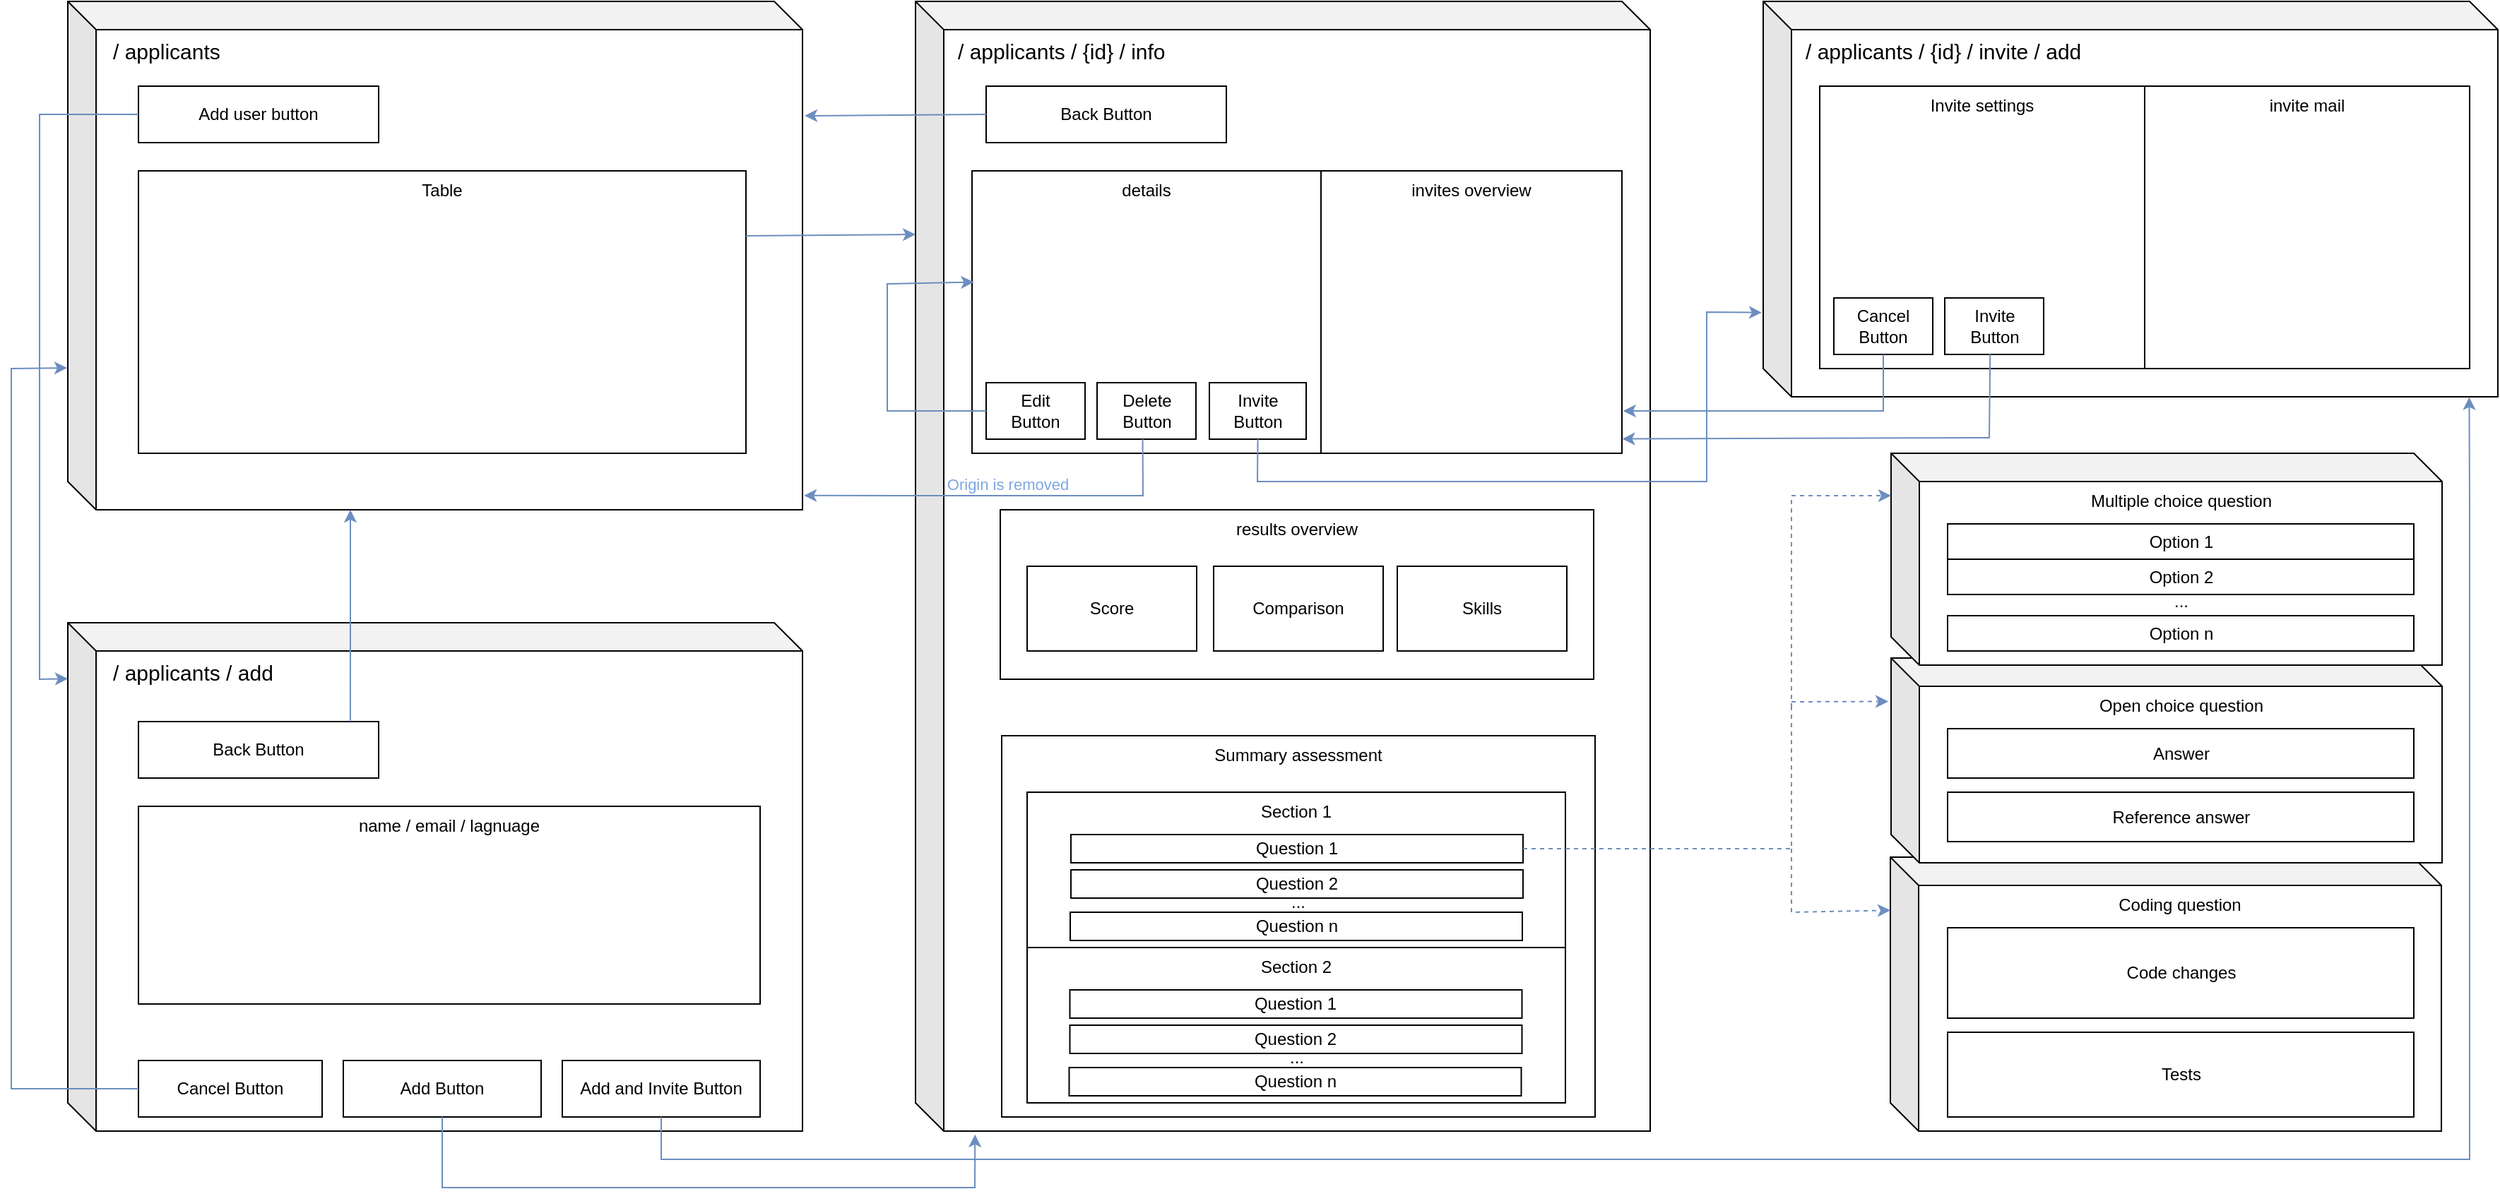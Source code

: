 <mxfile version="26.0.8">
  <diagram name="Pagina-1" id="24wl4rJfPtHlZv77M8ec">
    <mxGraphModel dx="2625" dy="1415" grid="1" gridSize="10" guides="1" tooltips="1" connect="1" arrows="1" fold="1" page="1" pageScale="1" pageWidth="1200" pageHeight="1920" math="0" shadow="0">
      <root>
        <mxCell id="0" />
        <mxCell id="1" parent="0" />
        <mxCell id="Ht8Bc9fi52HaijCVLVB0-2" value="" style="shape=cube;whiteSpace=wrap;html=1;boundedLbl=1;backgroundOutline=1;darkOpacity=0.05;darkOpacity2=0.1;" vertex="1" parent="1">
          <mxGeometry x="160" y="40" width="520" height="360" as="geometry" />
        </mxCell>
        <mxCell id="Ht8Bc9fi52HaijCVLVB0-3" value="&lt;div&gt;&lt;font style=&quot;font-size: 15px;&quot;&gt;/ applicants&lt;/font&gt;&lt;/div&gt;" style="text;html=1;align=left;verticalAlign=middle;whiteSpace=wrap;rounded=0;" vertex="1" parent="1">
          <mxGeometry x="190" y="60" width="170" height="30" as="geometry" />
        </mxCell>
        <mxCell id="Ht8Bc9fi52HaijCVLVB0-5" value="" style="shape=cube;whiteSpace=wrap;html=1;boundedLbl=1;backgroundOutline=1;darkOpacity=0.05;darkOpacity2=0.1;" vertex="1" parent="1">
          <mxGeometry x="160" y="480" width="520" height="360" as="geometry" />
        </mxCell>
        <mxCell id="Ht8Bc9fi52HaijCVLVB0-6" value="&lt;div&gt;Table&lt;/div&gt;" style="rounded=0;whiteSpace=wrap;html=1;verticalAlign=top;" vertex="1" parent="1">
          <mxGeometry x="210" y="160" width="430" height="200" as="geometry" />
        </mxCell>
        <mxCell id="Ht8Bc9fi52HaijCVLVB0-7" value="&lt;div&gt;Add user button&lt;/div&gt;" style="rounded=0;whiteSpace=wrap;html=1;" vertex="1" parent="1">
          <mxGeometry x="210" y="100" width="170" height="40" as="geometry" />
        </mxCell>
        <mxCell id="Ht8Bc9fi52HaijCVLVB0-8" value="&lt;div&gt;&lt;font style=&quot;font-size: 15px;&quot;&gt;/ applicants / add&lt;br&gt;&lt;/font&gt;&lt;/div&gt;" style="text;html=1;align=left;verticalAlign=middle;whiteSpace=wrap;rounded=0;" vertex="1" parent="1">
          <mxGeometry x="190" y="500" width="170" height="30" as="geometry" />
        </mxCell>
        <mxCell id="Ht8Bc9fi52HaijCVLVB0-9" value="" style="shape=cube;whiteSpace=wrap;html=1;boundedLbl=1;backgroundOutline=1;darkOpacity=0.05;darkOpacity2=0.1;" vertex="1" parent="1">
          <mxGeometry x="760" y="40" width="520" height="800" as="geometry" />
        </mxCell>
        <mxCell id="Ht8Bc9fi52HaijCVLVB0-10" value="&lt;div&gt;&lt;font style=&quot;font-size: 15px;&quot;&gt;/ applicants / {id} / info&lt;br&gt;&lt;/font&gt;&lt;/div&gt;" style="text;html=1;align=left;verticalAlign=middle;whiteSpace=wrap;rounded=0;" vertex="1" parent="1">
          <mxGeometry x="788" y="60" width="170" height="30" as="geometry" />
        </mxCell>
        <mxCell id="Ht8Bc9fi52HaijCVLVB0-11" value="" style="shape=cube;whiteSpace=wrap;html=1;boundedLbl=1;backgroundOutline=1;darkOpacity=0.05;darkOpacity2=0.1;" vertex="1" parent="1">
          <mxGeometry x="1360" y="40" width="520" height="280" as="geometry" />
        </mxCell>
        <mxCell id="Ht8Bc9fi52HaijCVLVB0-12" value="&lt;div&gt;&lt;font style=&quot;font-size: 15px;&quot;&gt;/ applicants / {id} / invite / add&lt;/font&gt;&lt;/div&gt;" style="text;html=1;align=left;verticalAlign=middle;whiteSpace=wrap;rounded=0;" vertex="1" parent="1">
          <mxGeometry x="1388" y="60" width="322" height="30" as="geometry" />
        </mxCell>
        <mxCell id="Ht8Bc9fi52HaijCVLVB0-14" value="Back Button" style="rounded=0;whiteSpace=wrap;html=1;" vertex="1" parent="1">
          <mxGeometry x="210" y="550" width="170" height="40" as="geometry" />
        </mxCell>
        <mxCell id="Ht8Bc9fi52HaijCVLVB0-15" value="Back Button" style="rounded=0;whiteSpace=wrap;html=1;" vertex="1" parent="1">
          <mxGeometry x="810" y="100" width="170" height="40" as="geometry" />
        </mxCell>
        <mxCell id="Ht8Bc9fi52HaijCVLVB0-16" value="name / email / lagnuage" style="rounded=0;whiteSpace=wrap;html=1;verticalAlign=top;" vertex="1" parent="1">
          <mxGeometry x="210" y="610" width="440" height="140" as="geometry" />
        </mxCell>
        <mxCell id="Ht8Bc9fi52HaijCVLVB0-17" value="Add Button" style="rounded=0;whiteSpace=wrap;html=1;" vertex="1" parent="1">
          <mxGeometry x="355" y="790" width="140" height="40" as="geometry" />
        </mxCell>
        <mxCell id="Ht8Bc9fi52HaijCVLVB0-18" value="Cancel Button" style="rounded=0;whiteSpace=wrap;html=1;" vertex="1" parent="1">
          <mxGeometry x="210" y="790" width="130" height="40" as="geometry" />
        </mxCell>
        <mxCell id="Ht8Bc9fi52HaijCVLVB0-19" value="&lt;div&gt;Add and Invite Button&lt;/div&gt;" style="rounded=0;whiteSpace=wrap;html=1;" vertex="1" parent="1">
          <mxGeometry x="510" y="790" width="140" height="40" as="geometry" />
        </mxCell>
        <mxCell id="Ht8Bc9fi52HaijCVLVB0-20" value="details" style="rounded=0;whiteSpace=wrap;html=1;align=center;verticalAlign=top;" vertex="1" parent="1">
          <mxGeometry x="800" y="160" width="247" height="200" as="geometry" />
        </mxCell>
        <mxCell id="Ht8Bc9fi52HaijCVLVB0-21" value="invites overview" style="rounded=0;whiteSpace=wrap;html=1;verticalAlign=top;" vertex="1" parent="1">
          <mxGeometry x="1047" y="160" width="213" height="200" as="geometry" />
        </mxCell>
        <mxCell id="Ht8Bc9fi52HaijCVLVB0-22" value="&lt;div&gt;Edit&lt;/div&gt;&lt;div&gt;Button&lt;/div&gt;" style="rounded=0;whiteSpace=wrap;html=1;" vertex="1" parent="1">
          <mxGeometry x="810" y="310" width="70" height="40" as="geometry" />
        </mxCell>
        <mxCell id="Ht8Bc9fi52HaijCVLVB0-23" value="&lt;div&gt;Delete&lt;br&gt;&lt;/div&gt;&lt;div&gt;Button&lt;/div&gt;" style="rounded=0;whiteSpace=wrap;html=1;" vertex="1" parent="1">
          <mxGeometry x="888.5" y="310" width="70" height="40" as="geometry" />
        </mxCell>
        <mxCell id="Ht8Bc9fi52HaijCVLVB0-24" value="&lt;div&gt;Invite&lt;br&gt;&lt;/div&gt;&lt;div&gt;Button&lt;/div&gt;" style="rounded=0;whiteSpace=wrap;html=1;" vertex="1" parent="1">
          <mxGeometry x="968" y="310" width="68.5" height="40" as="geometry" />
        </mxCell>
        <mxCell id="Ht8Bc9fi52HaijCVLVB0-27" value="results overview" style="rounded=0;whiteSpace=wrap;html=1;verticalAlign=top;" vertex="1" parent="1">
          <mxGeometry x="820" y="400" width="420" height="120" as="geometry" />
        </mxCell>
        <mxCell id="Ht8Bc9fi52HaijCVLVB0-28" value="Score" style="rounded=0;whiteSpace=wrap;html=1;" vertex="1" parent="1">
          <mxGeometry x="839" y="440" width="120" height="60" as="geometry" />
        </mxCell>
        <mxCell id="Ht8Bc9fi52HaijCVLVB0-29" value="Comparison" style="rounded=0;whiteSpace=wrap;html=1;" vertex="1" parent="1">
          <mxGeometry x="971" y="440" width="120" height="60" as="geometry" />
        </mxCell>
        <mxCell id="Ht8Bc9fi52HaijCVLVB0-30" value="Skills" style="rounded=0;whiteSpace=wrap;html=1;" vertex="1" parent="1">
          <mxGeometry x="1101" y="440" width="120" height="60" as="geometry" />
        </mxCell>
        <mxCell id="Ht8Bc9fi52HaijCVLVB0-31" value="Summary assessment" style="rounded=0;whiteSpace=wrap;html=1;verticalAlign=top;" vertex="1" parent="1">
          <mxGeometry x="821" y="560" width="420" height="270" as="geometry" />
        </mxCell>
        <mxCell id="Ht8Bc9fi52HaijCVLVB0-32" value="Section 1" style="rounded=0;whiteSpace=wrap;html=1;verticalAlign=top;" vertex="1" parent="1">
          <mxGeometry x="839" y="600" width="381" height="110" as="geometry" />
        </mxCell>
        <mxCell id="Ht8Bc9fi52HaijCVLVB0-34" value="Question 1" style="rounded=0;whiteSpace=wrap;html=1;" vertex="1" parent="1">
          <mxGeometry x="870" y="630" width="320" height="20" as="geometry" />
        </mxCell>
        <mxCell id="Ht8Bc9fi52HaijCVLVB0-35" value="Question 2" style="rounded=0;whiteSpace=wrap;html=1;" vertex="1" parent="1">
          <mxGeometry x="870" y="655" width="320" height="20" as="geometry" />
        </mxCell>
        <mxCell id="Ht8Bc9fi52HaijCVLVB0-36" value="Question n" style="rounded=0;whiteSpace=wrap;html=1;" vertex="1" parent="1">
          <mxGeometry x="869.5" y="685" width="320" height="20" as="geometry" />
        </mxCell>
        <mxCell id="Ht8Bc9fi52HaijCVLVB0-37" value="&lt;font&gt;...&lt;/font&gt;" style="text;html=1;align=center;verticalAlign=middle;whiteSpace=wrap;rounded=0;" vertex="1" parent="1">
          <mxGeometry x="1001" y="670" width="60" height="15" as="geometry" />
        </mxCell>
        <mxCell id="Ht8Bc9fi52HaijCVLVB0-40" value="&lt;div&gt;Section 2&lt;br&gt;&lt;/div&gt;" style="rounded=0;whiteSpace=wrap;html=1;verticalAlign=top;" vertex="1" parent="1">
          <mxGeometry x="839" y="710" width="381" height="110" as="geometry" />
        </mxCell>
        <mxCell id="Ht8Bc9fi52HaijCVLVB0-44" value="Question 1" style="rounded=0;whiteSpace=wrap;html=1;" vertex="1" parent="1">
          <mxGeometry x="869.25" y="740" width="320" height="20" as="geometry" />
        </mxCell>
        <mxCell id="Ht8Bc9fi52HaijCVLVB0-45" value="Question 2" style="rounded=0;whiteSpace=wrap;html=1;" vertex="1" parent="1">
          <mxGeometry x="869.25" y="765" width="320" height="20" as="geometry" />
        </mxCell>
        <mxCell id="Ht8Bc9fi52HaijCVLVB0-46" value="Question n" style="rounded=0;whiteSpace=wrap;html=1;" vertex="1" parent="1">
          <mxGeometry x="868.75" y="795" width="320" height="20" as="geometry" />
        </mxCell>
        <mxCell id="Ht8Bc9fi52HaijCVLVB0-47" value="&lt;font&gt;...&lt;/font&gt;" style="text;html=1;align=center;verticalAlign=middle;whiteSpace=wrap;rounded=0;" vertex="1" parent="1">
          <mxGeometry x="1000.25" y="780" width="60" height="15" as="geometry" />
        </mxCell>
        <mxCell id="Ht8Bc9fi52HaijCVLVB0-48" value="Invite settings" style="rounded=0;whiteSpace=wrap;html=1;verticalAlign=top;" vertex="1" parent="1">
          <mxGeometry x="1400" y="100" width="230" height="200" as="geometry" />
        </mxCell>
        <mxCell id="Ht8Bc9fi52HaijCVLVB0-50" value="&lt;div&gt;invite mail&lt;/div&gt;&lt;div&gt;&lt;br&gt;&lt;/div&gt;" style="rounded=0;whiteSpace=wrap;html=1;verticalAlign=top;" vertex="1" parent="1">
          <mxGeometry x="1630" y="100" width="230" height="200" as="geometry" />
        </mxCell>
        <mxCell id="Ht8Bc9fi52HaijCVLVB0-51" value="&lt;div&gt;Cancel&lt;br&gt;&lt;/div&gt;&lt;div&gt;Button&lt;/div&gt;" style="rounded=0;whiteSpace=wrap;html=1;" vertex="1" parent="1">
          <mxGeometry x="1410" y="250" width="70" height="40" as="geometry" />
        </mxCell>
        <mxCell id="Ht8Bc9fi52HaijCVLVB0-52" value="&lt;div&gt;Invite&lt;br&gt;&lt;/div&gt;&lt;div&gt;Button&lt;/div&gt;" style="rounded=0;whiteSpace=wrap;html=1;" vertex="1" parent="1">
          <mxGeometry x="1488.5" y="250" width="70" height="40" as="geometry" />
        </mxCell>
        <mxCell id="Ht8Bc9fi52HaijCVLVB0-53" value="&lt;div&gt;Coding question&lt;/div&gt;" style="shape=cube;whiteSpace=wrap;html=1;boundedLbl=1;backgroundOutline=1;darkOpacity=0.05;darkOpacity2=0.1;verticalAlign=top;" vertex="1" parent="1">
          <mxGeometry x="1450" y="646" width="390" height="194" as="geometry" />
        </mxCell>
        <mxCell id="Ht8Bc9fi52HaijCVLVB0-54" value="&lt;div&gt;Open choice question&lt;/div&gt;" style="shape=cube;whiteSpace=wrap;html=1;boundedLbl=1;backgroundOutline=1;darkOpacity=0.05;darkOpacity2=0.1;verticalAlign=top;" vertex="1" parent="1">
          <mxGeometry x="1450.5" y="505" width="390" height="145" as="geometry" />
        </mxCell>
        <mxCell id="Ht8Bc9fi52HaijCVLVB0-55" value="Multiple choice question" style="shape=cube;whiteSpace=wrap;html=1;boundedLbl=1;backgroundOutline=1;darkOpacity=0.05;darkOpacity2=0.1;verticalAlign=top;" vertex="1" parent="1">
          <mxGeometry x="1450.5" y="360" width="390" height="150" as="geometry" />
        </mxCell>
        <mxCell id="Ht8Bc9fi52HaijCVLVB0-56" value="Option 1" style="rounded=0;whiteSpace=wrap;html=1;" vertex="1" parent="1">
          <mxGeometry x="1490.5" y="410" width="330" height="25" as="geometry" />
        </mxCell>
        <mxCell id="Ht8Bc9fi52HaijCVLVB0-57" value="&lt;div&gt;Option 2&lt;/div&gt;" style="rounded=0;whiteSpace=wrap;html=1;" vertex="1" parent="1">
          <mxGeometry x="1490.5" y="435" width="330" height="25" as="geometry" />
        </mxCell>
        <mxCell id="Ht8Bc9fi52HaijCVLVB0-58" value="Option n" style="rounded=0;whiteSpace=wrap;html=1;" vertex="1" parent="1">
          <mxGeometry x="1490.5" y="475" width="330" height="25" as="geometry" />
        </mxCell>
        <mxCell id="Ht8Bc9fi52HaijCVLVB0-62" value="&lt;font&gt;...&lt;/font&gt;" style="text;html=1;align=center;verticalAlign=middle;whiteSpace=wrap;rounded=0;" vertex="1" parent="1">
          <mxGeometry x="1625.5" y="457.5" width="60" height="15" as="geometry" />
        </mxCell>
        <mxCell id="Ht8Bc9fi52HaijCVLVB0-63" value="Answer" style="rounded=0;whiteSpace=wrap;html=1;" vertex="1" parent="1">
          <mxGeometry x="1490.5" y="555" width="330" height="35" as="geometry" />
        </mxCell>
        <mxCell id="Ht8Bc9fi52HaijCVLVB0-64" value="Reference answer" style="rounded=0;whiteSpace=wrap;html=1;" vertex="1" parent="1">
          <mxGeometry x="1490.5" y="600" width="330" height="35" as="geometry" />
        </mxCell>
        <mxCell id="Ht8Bc9fi52HaijCVLVB0-65" value="Code changes" style="rounded=0;whiteSpace=wrap;html=1;" vertex="1" parent="1">
          <mxGeometry x="1490.5" y="696" width="330" height="64" as="geometry" />
        </mxCell>
        <mxCell id="Ht8Bc9fi52HaijCVLVB0-66" value="&lt;div&gt;Tests&lt;/div&gt;" style="rounded=0;whiteSpace=wrap;html=1;" vertex="1" parent="1">
          <mxGeometry x="1490.5" y="770" width="330" height="60" as="geometry" />
        </mxCell>
        <mxCell id="Ht8Bc9fi52HaijCVLVB0-67" value="" style="endArrow=classic;dashed=1;html=1;rounded=0;exitX=1;exitY=0.5;exitDx=0;exitDy=0;entryX=-0.005;entryY=0.212;entryDx=0;entryDy=0;entryPerimeter=0;fillColor=#dae8fc;strokeColor=#6c8ebf;startArrow=none;startFill=0;endFill=1;" edge="1" parent="1" source="Ht8Bc9fi52HaijCVLVB0-34" target="Ht8Bc9fi52HaijCVLVB0-54">
          <mxGeometry width="50" height="50" relative="1" as="geometry">
            <mxPoint x="1280" y="600" as="sourcePoint" />
            <mxPoint x="1330" y="550" as="targetPoint" />
            <Array as="points">
              <mxPoint x="1380" y="640" />
              <mxPoint x="1380" y="536" />
            </Array>
          </mxGeometry>
        </mxCell>
        <mxCell id="Ht8Bc9fi52HaijCVLVB0-68" value="" style="endArrow=classic;dashed=1;html=1;rounded=0;entryX=0;entryY=0.2;entryDx=0;entryDy=0;entryPerimeter=0;fillColor=#dae8fc;strokeColor=#6c8ebf;endFill=1;" edge="1" parent="1" target="Ht8Bc9fi52HaijCVLVB0-55">
          <mxGeometry width="50" height="50" relative="1" as="geometry">
            <mxPoint x="1380" y="540" as="sourcePoint" />
            <mxPoint x="1330" y="550" as="targetPoint" />
            <Array as="points">
              <mxPoint x="1380" y="390" />
            </Array>
          </mxGeometry>
        </mxCell>
        <mxCell id="Ht8Bc9fi52HaijCVLVB0-69" value="" style="endArrow=classic;dashed=1;html=1;rounded=0;entryX=0;entryY=0.194;entryDx=0;entryDy=0;entryPerimeter=0;fillColor=#dae8fc;strokeColor=#6c8ebf;endFill=1;" edge="1" parent="1" target="Ht8Bc9fi52HaijCVLVB0-53">
          <mxGeometry width="50" height="50" relative="1" as="geometry">
            <mxPoint x="1380" y="640" as="sourcePoint" />
            <mxPoint x="1489.5" y="685" as="targetPoint" />
            <Array as="points">
              <mxPoint x="1380" y="685" />
            </Array>
          </mxGeometry>
        </mxCell>
        <mxCell id="Ht8Bc9fi52HaijCVLVB0-70" value="" style="endArrow=classic;html=1;rounded=0;exitX=0.882;exitY=0;exitDx=0;exitDy=0;exitPerimeter=0;fillColor=#dae8fc;strokeColor=#6c8ebf;" edge="1" parent="1" source="Ht8Bc9fi52HaijCVLVB0-14">
          <mxGeometry width="50" height="50" relative="1" as="geometry">
            <mxPoint x="560" y="370" as="sourcePoint" />
            <mxPoint x="360" y="400" as="targetPoint" />
            <Array as="points">
              <mxPoint x="360" y="440" />
            </Array>
          </mxGeometry>
        </mxCell>
        <mxCell id="Ht8Bc9fi52HaijCVLVB0-71" value="" style="endArrow=classic;html=1;rounded=0;exitX=0;exitY=0.5;exitDx=0;exitDy=0;entryX=1.003;entryY=0.225;entryDx=0;entryDy=0;entryPerimeter=0;fillColor=#dae8fc;strokeColor=#6c8ebf;" edge="1" parent="1" source="Ht8Bc9fi52HaijCVLVB0-15" target="Ht8Bc9fi52HaijCVLVB0-2">
          <mxGeometry width="50" height="50" relative="1" as="geometry">
            <mxPoint x="720" y="190" as="sourcePoint" />
            <mxPoint x="770" y="140" as="targetPoint" />
          </mxGeometry>
        </mxCell>
        <mxCell id="Ht8Bc9fi52HaijCVLVB0-72" value="" style="endArrow=classic;html=1;rounded=0;exitX=0;exitY=0.5;exitDx=0;exitDy=0;entryX=0;entryY=0.11;entryDx=0;entryDy=0;entryPerimeter=0;fillColor=#dae8fc;strokeColor=#6c8ebf;" edge="1" parent="1" source="Ht8Bc9fi52HaijCVLVB0-7" target="Ht8Bc9fi52HaijCVLVB0-5">
          <mxGeometry width="50" height="50" relative="1" as="geometry">
            <mxPoint x="970" y="450" as="sourcePoint" />
            <mxPoint x="1020" y="400" as="targetPoint" />
            <Array as="points">
              <mxPoint x="140" y="120" />
              <mxPoint x="140" y="520" />
            </Array>
          </mxGeometry>
        </mxCell>
        <mxCell id="Ht8Bc9fi52HaijCVLVB0-74" value="" style="endArrow=classic;html=1;rounded=0;exitX=0;exitY=0.5;exitDx=0;exitDy=0;entryX=-0.001;entryY=0.721;entryDx=0;entryDy=0;entryPerimeter=0;fillColor=#dae8fc;strokeColor=#6c8ebf;" edge="1" parent="1" source="Ht8Bc9fi52HaijCVLVB0-18" target="Ht8Bc9fi52HaijCVLVB0-2">
          <mxGeometry width="50" height="50" relative="1" as="geometry">
            <mxPoint x="210" y="700" as="sourcePoint" />
            <mxPoint x="260" y="650" as="targetPoint" />
            <Array as="points">
              <mxPoint x="120" y="810" />
              <mxPoint x="120" y="300" />
            </Array>
          </mxGeometry>
        </mxCell>
        <mxCell id="Ht8Bc9fi52HaijCVLVB0-75" value="" style="endArrow=classic;html=1;rounded=0;entryX=0.005;entryY=0.394;entryDx=0;entryDy=0;entryPerimeter=0;fillColor=#dae8fc;strokeColor=#6c8ebf;" edge="1" parent="1" source="Ht8Bc9fi52HaijCVLVB0-22" target="Ht8Bc9fi52HaijCVLVB0-20">
          <mxGeometry width="50" height="50" relative="1" as="geometry">
            <mxPoint x="870" y="340" as="sourcePoint" />
            <mxPoint x="920" y="290" as="targetPoint" />
            <Array as="points">
              <mxPoint x="740" y="330" />
              <mxPoint x="740" y="240" />
            </Array>
          </mxGeometry>
        </mxCell>
        <mxCell id="Ht8Bc9fi52HaijCVLVB0-76" value="" style="endArrow=classic;html=1;rounded=0;exitX=1;exitY=0.23;exitDx=0;exitDy=0;exitPerimeter=0;fillColor=#dae8fc;strokeColor=#6c8ebf;" edge="1" parent="1" source="Ht8Bc9fi52HaijCVLVB0-6">
          <mxGeometry width="50" height="50" relative="1" as="geometry">
            <mxPoint x="510" y="290" as="sourcePoint" />
            <mxPoint x="760" y="205" as="targetPoint" />
          </mxGeometry>
        </mxCell>
        <mxCell id="Ht8Bc9fi52HaijCVLVB0-77" value="" style="endArrow=classic;html=1;rounded=0;exitX=0.5;exitY=1;exitDx=0;exitDy=0;entryX=0.081;entryY=1.003;entryDx=0;entryDy=0;entryPerimeter=0;fillColor=#dae8fc;strokeColor=#6c8ebf;" edge="1" parent="1" source="Ht8Bc9fi52HaijCVLVB0-17" target="Ht8Bc9fi52HaijCVLVB0-9">
          <mxGeometry width="50" height="50" relative="1" as="geometry">
            <mxPoint x="920" y="470" as="sourcePoint" />
            <mxPoint x="970" y="420" as="targetPoint" />
            <Array as="points">
              <mxPoint x="425" y="880" />
              <mxPoint x="802" y="880" />
            </Array>
          </mxGeometry>
        </mxCell>
        <mxCell id="Ht8Bc9fi52HaijCVLVB0-78" value="" style="endArrow=classic;html=1;rounded=0;exitX=0.5;exitY=1;exitDx=0;exitDy=0;fillColor=#dae8fc;strokeColor=#6c8ebf;strokeWidth=1;entryX=0.961;entryY=1.001;entryDx=0;entryDy=0;entryPerimeter=0;" edge="1" parent="1" source="Ht8Bc9fi52HaijCVLVB0-19" target="Ht8Bc9fi52HaijCVLVB0-11">
          <mxGeometry width="50" height="50" relative="1" as="geometry">
            <mxPoint x="770" y="670" as="sourcePoint" />
            <mxPoint x="1880" y="290" as="targetPoint" />
            <Array as="points">
              <mxPoint x="580" y="860" />
              <mxPoint x="1860" y="860" />
              <mxPoint x="1860" y="400" />
            </Array>
          </mxGeometry>
        </mxCell>
        <mxCell id="Ht8Bc9fi52HaijCVLVB0-80" value="" style="endArrow=classic;html=1;rounded=0;exitX=0.5;exitY=1;exitDx=0;exitDy=0;entryX=-0.002;entryY=0.787;entryDx=0;entryDy=0;entryPerimeter=0;fillColor=#dae8fc;strokeColor=#6c8ebf;" edge="1" parent="1" source="Ht8Bc9fi52HaijCVLVB0-24" target="Ht8Bc9fi52HaijCVLVB0-11">
          <mxGeometry width="50" height="50" relative="1" as="geometry">
            <mxPoint x="1360" y="370" as="sourcePoint" />
            <mxPoint x="1410" y="320" as="targetPoint" />
            <Array as="points">
              <mxPoint x="1002" y="380" />
              <mxPoint x="1320" y="380" />
              <mxPoint x="1320" y="260" />
            </Array>
          </mxGeometry>
        </mxCell>
        <mxCell id="Ht8Bc9fi52HaijCVLVB0-81" value="" style="endArrow=classic;html=1;rounded=0;exitX=0.461;exitY=1.001;exitDx=0;exitDy=0;entryX=1.002;entryY=0.972;entryDx=0;entryDy=0;entryPerimeter=0;exitPerimeter=0;fillColor=#dae8fc;strokeColor=#6c8ebf;" edge="1" parent="1" source="Ht8Bc9fi52HaijCVLVB0-23" target="Ht8Bc9fi52HaijCVLVB0-2">
          <mxGeometry width="50" height="50" relative="1" as="geometry">
            <mxPoint x="924.5" y="350" as="sourcePoint" />
            <mxPoint x="681" y="379.84" as="targetPoint" />
            <Array as="points">
              <mxPoint x="921" y="390" />
            </Array>
          </mxGeometry>
        </mxCell>
        <mxCell id="Ht8Bc9fi52HaijCVLVB0-84" value="Origin is removed" style="edgeLabel;html=1;align=center;verticalAlign=middle;resizable=0;points=[];fontColor=#7EA6E0;" vertex="1" connectable="0" parent="Ht8Bc9fi52HaijCVLVB0-81">
          <mxGeometry x="0.023" y="-1" relative="1" as="geometry">
            <mxPoint x="7" y="-7" as="offset" />
          </mxGeometry>
        </mxCell>
        <mxCell id="Ht8Bc9fi52HaijCVLVB0-82" value="" style="endArrow=classic;html=1;rounded=0;exitX=0.5;exitY=1;exitDx=0;exitDy=0;entryX=1.004;entryY=0.85;entryDx=0;entryDy=0;entryPerimeter=0;fillColor=#dae8fc;strokeColor=#6c8ebf;" edge="1" parent="1" source="Ht8Bc9fi52HaijCVLVB0-51" target="Ht8Bc9fi52HaijCVLVB0-21">
          <mxGeometry width="50" height="50" relative="1" as="geometry">
            <mxPoint x="1340" y="330" as="sourcePoint" />
            <mxPoint x="1390" y="280" as="targetPoint" />
            <Array as="points">
              <mxPoint x="1445" y="330" />
            </Array>
          </mxGeometry>
        </mxCell>
        <mxCell id="Ht8Bc9fi52HaijCVLVB0-83" value="" style="endArrow=classic;html=1;rounded=0;exitX=0.459;exitY=0.991;exitDx=0;exitDy=0;entryX=1.001;entryY=0.949;entryDx=0;entryDy=0;entryPerimeter=0;fillColor=#dae8fc;strokeColor=#6c8ebf;exitPerimeter=0;" edge="1" parent="1" source="Ht8Bc9fi52HaijCVLVB0-52" target="Ht8Bc9fi52HaijCVLVB0-21">
          <mxGeometry width="50" height="50" relative="1" as="geometry">
            <mxPoint x="1523.5" y="289" as="sourcePoint" />
            <mxPoint x="1260" y="346" as="targetPoint" />
            <Array as="points">
              <mxPoint x="1520" y="349" />
            </Array>
          </mxGeometry>
        </mxCell>
      </root>
    </mxGraphModel>
  </diagram>
</mxfile>
